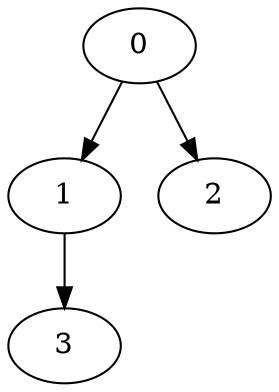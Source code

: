 strict digraph "" {
	0	[execution_time=1];
	1	[execution_time=2];
	3	[execution_time=2];
	2	[execution_time=4];
	0 -> 1	[weight=1];
	0 -> 2	[weight=1];
	1 -> 3	[weight=1]
}
